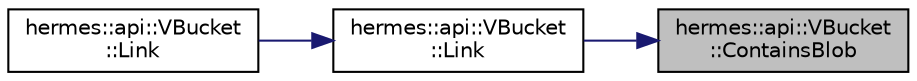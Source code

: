 digraph "hermes::api::VBucket::ContainsBlob"
{
 // LATEX_PDF_SIZE
  edge [fontname="Helvetica",fontsize="10",labelfontname="Helvetica",labelfontsize="10"];
  node [fontname="Helvetica",fontsize="10",shape=record];
  rankdir="RL";
  Node1 [label="hermes::api::VBucket\l::ContainsBlob",height=0.2,width=0.4,color="black", fillcolor="grey75", style="filled", fontcolor="black",tooltip=" "];
  Node1 -> Node2 [dir="back",color="midnightblue",fontsize="10",style="solid",fontname="Helvetica"];
  Node2 [label="hermes::api::VBucket\l::Link",height=0.2,width=0.4,color="black", fillcolor="white", style="filled",URL="$classhermes_1_1api_1_1_v_bucket.html#a6d086cfdcec3a6195bb59f99d0b992b6",tooltip=" "];
  Node2 -> Node3 [dir="back",color="midnightblue",fontsize="10",style="solid",fontname="Helvetica"];
  Node3 [label="hermes::api::VBucket\l::Link",height=0.2,width=0.4,color="black", fillcolor="white", style="filled",URL="$classhermes_1_1api_1_1_v_bucket.html#a9a2d3b0743c29f8e4636e871e2911da3",tooltip=" "];
}
